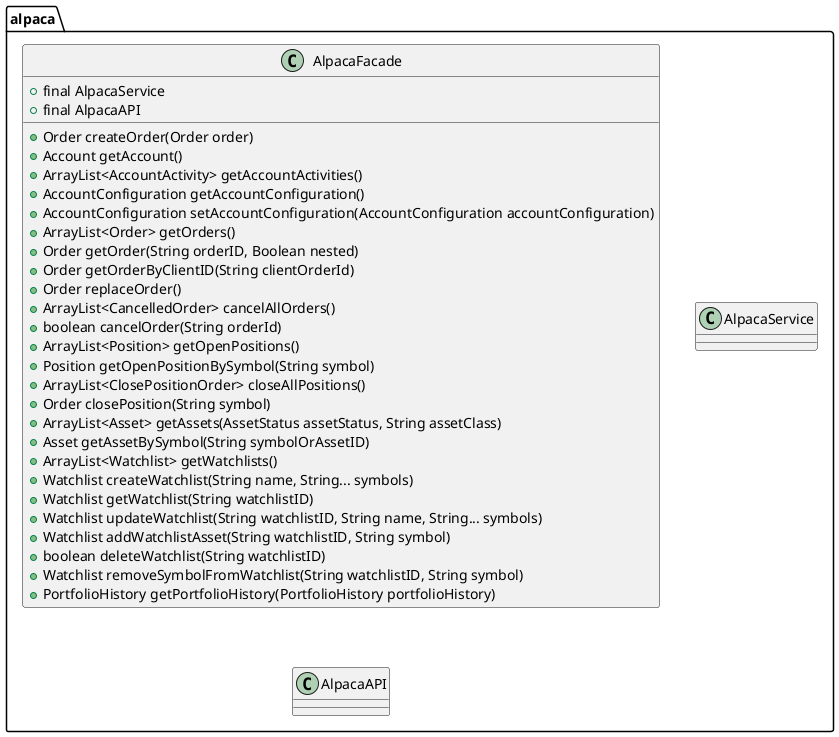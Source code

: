 @startuml

package alpaca {
    class AlpacaFacade {
        +final AlpacaService
        +final AlpacaAPI

        +Order createOrder(Order order)
        +Account getAccount()
        +ArrayList<AccountActivity> getAccountActivities()
        +AccountConfiguration getAccountConfiguration()
        +AccountConfiguration setAccountConfiguration(AccountConfiguration accountConfiguration)
        +ArrayList<Order> getOrders()
        +Order getOrder(String orderID, Boolean nested)
        +Order getOrderByClientID(String clientOrderId)
        +Order replaceOrder()
        +ArrayList<CancelledOrder> cancelAllOrders()
        +boolean cancelOrder(String orderId)
        +ArrayList<Position> getOpenPositions()
        +Position getOpenPositionBySymbol(String symbol)
        +ArrayList<ClosePositionOrder> closeAllPositions()
        +Order closePosition(String symbol)
        +ArrayList<Asset> getAssets(AssetStatus assetStatus, String assetClass)
        +Asset getAssetBySymbol(String symbolOrAssetID)
        +ArrayList<Watchlist> getWatchlists()
        +Watchlist createWatchlist(String name, String... symbols)
        +Watchlist getWatchlist(String watchlistID)
        +Watchlist updateWatchlist(String watchlistID, String name, String... symbols)
        +Watchlist addWatchlistAsset(String watchlistID, String symbol)
        +boolean deleteWatchlist(String watchlistID)
        +Watchlist removeSymbolFromWatchlist(String watchlistID, String symbol)
        +PortfolioHistory getPortfolioHistory(PortfolioHistory portfolioHistory)
    }

    class AlpacaService {

    }

    class AlpacaAPI {

    }
}

@enduml